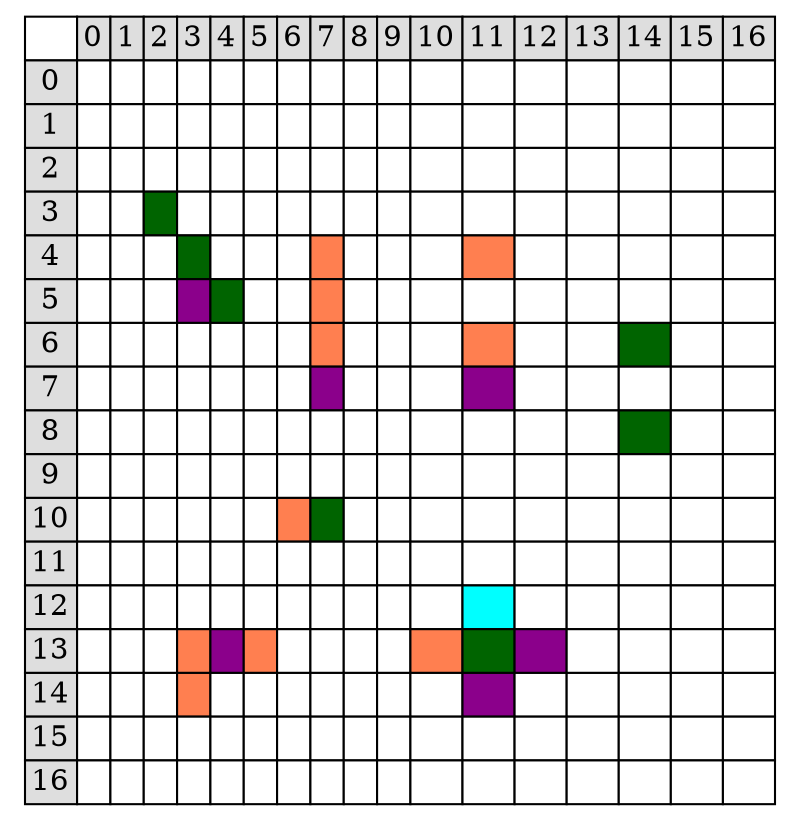 digraph G{
node [shape=plaintext];
rankdir=LR;
Matriz [
label=<<table border='0' cellborder='1' cellspacing='0'> 
<tr>
<td></td>
<td bgcolor="gray87">0</td>
<td bgcolor="gray87">1</td>
<td bgcolor="gray87">2</td>
<td bgcolor="gray87">3</td>
<td bgcolor="gray87">4</td>
<td bgcolor="gray87">5</td>
<td bgcolor="gray87">6</td>
<td bgcolor="gray87">7</td>
<td bgcolor="gray87">8</td>
<td bgcolor="gray87">9</td>
<td bgcolor="gray87">10</td>
<td bgcolor="gray87">11</td>
<td bgcolor="gray87">12</td>
<td bgcolor="gray87">13</td>
<td bgcolor="gray87">14</td>
<td bgcolor="gray87">15</td>
<td bgcolor="gray87">16</td>
</tr>
<tr>
<td bgcolor="gray87">0</td>
<td bgcolor="white"></td>
<td bgcolor="white"></td>
<td bgcolor="white"></td>
<td bgcolor="white"></td>
<td bgcolor="white"></td>
<td bgcolor="white"></td>
<td bgcolor="white"></td>
<td bgcolor="white"></td>
<td bgcolor="white"></td>
<td bgcolor="white"></td>
<td bgcolor="white"></td>
<td bgcolor="white"></td>
<td bgcolor="white"></td>
<td bgcolor="white"></td>
<td bgcolor="white"></td>
<td bgcolor="white"></td>
<td bgcolor="white"></td>
</tr>
<tr>
<td bgcolor="gray87">1</td>
<td bgcolor="white"></td>
<td bgcolor="white"></td>
<td bgcolor="white"></td>
<td bgcolor="white"></td>
<td bgcolor="white"></td>
<td bgcolor="white"></td>
<td bgcolor="white"></td>
<td bgcolor="white"></td>
<td bgcolor="white"></td>
<td bgcolor="white"></td>
<td bgcolor="white"></td>
<td bgcolor="white"></td>
<td bgcolor="white"></td>
<td bgcolor="white"></td>
<td bgcolor="white"></td>
<td bgcolor="white"></td>
<td bgcolor="white"></td>
</tr>
<tr>
<td bgcolor="gray87">2</td>
<td bgcolor="white"></td>
<td bgcolor="white"></td>
<td bgcolor="white"></td>
<td bgcolor="white"></td>
<td bgcolor="white"></td>
<td bgcolor="white"></td>
<td bgcolor="white"></td>
<td bgcolor="white"></td>
<td bgcolor="white"></td>
<td bgcolor="white"></td>
<td bgcolor="white"></td>
<td bgcolor="white"></td>
<td bgcolor="white"></td>
<td bgcolor="white"></td>
<td bgcolor="white"></td>
<td bgcolor="white"></td>
<td bgcolor="white"></td>
</tr>
<tr>
<td bgcolor="gray87">3</td>
<td bgcolor="white"></td>
<td bgcolor="white"></td>
<td bgcolor="#006400"></td>
<td bgcolor="white"></td>
<td bgcolor="white"></td>
<td bgcolor="white"></td>
<td bgcolor="white"></td>
<td bgcolor="white"></td>
<td bgcolor="white"></td>
<td bgcolor="white"></td>
<td bgcolor="white"></td>
<td bgcolor="white"></td>
<td bgcolor="white"></td>
<td bgcolor="white"></td>
<td bgcolor="white"></td>
<td bgcolor="white"></td>
<td bgcolor="white"></td>
</tr>
<tr>
<td bgcolor="gray87">4</td>
<td bgcolor="white"></td>
<td bgcolor="white"></td>
<td bgcolor="white"></td>
<td bgcolor="#006400"></td>
<td bgcolor="white"></td>
<td bgcolor="white"></td>
<td bgcolor="white"></td>
<td bgcolor="#FF7F50"></td>
<td bgcolor="white"></td>
<td bgcolor="white"></td>
<td bgcolor="white"></td>
<td bgcolor="#FF7F50"></td>
<td bgcolor="white"></td>
<td bgcolor="white"></td>
<td bgcolor="white"></td>
<td bgcolor="white"></td>
<td bgcolor="white"></td>
</tr>
<tr>
<td bgcolor="gray87">5</td>
<td bgcolor="white"></td>
<td bgcolor="white"></td>
<td bgcolor="white"></td>
<td bgcolor="#8B008B"></td>
<td bgcolor="#006400"></td>
<td bgcolor="white"></td>
<td bgcolor="white"></td>
<td bgcolor="#FF7F50"></td>
<td bgcolor="white"></td>
<td bgcolor="white"></td>
<td bgcolor="white"></td>
<td bgcolor="white"></td>
<td bgcolor="white"></td>
<td bgcolor="white"></td>
<td bgcolor="white"></td>
<td bgcolor="white"></td>
<td bgcolor="white"></td>
</tr>
<tr>
<td bgcolor="gray87">6</td>
<td bgcolor="white"></td>
<td bgcolor="white"></td>
<td bgcolor="white"></td>
<td bgcolor="white"></td>
<td bgcolor="white"></td>
<td bgcolor="white"></td>
<td bgcolor="white"></td>
<td bgcolor="#FF7F50"></td>
<td bgcolor="white"></td>
<td bgcolor="white"></td>
<td bgcolor="white"></td>
<td bgcolor="#FF7F50"></td>
<td bgcolor="white"></td>
<td bgcolor="white"></td>
<td bgcolor="#006400"></td>
<td bgcolor="white"></td>
<td bgcolor="white"></td>
</tr>
<tr>
<td bgcolor="gray87">7</td>
<td bgcolor="white"></td>
<td bgcolor="white"></td>
<td bgcolor="white"></td>
<td bgcolor="white"></td>
<td bgcolor="white"></td>
<td bgcolor="white"></td>
<td bgcolor="white"></td>
<td bgcolor="#8B008B"></td>
<td bgcolor="white"></td>
<td bgcolor="white"></td>
<td bgcolor="white"></td>
<td bgcolor="#8B008B"></td>
<td bgcolor="white"></td>
<td bgcolor="white"></td>
<td bgcolor="white"></td>
<td bgcolor="white"></td>
<td bgcolor="white"></td>
</tr>
<tr>
<td bgcolor="gray87">8</td>
<td bgcolor="white"></td>
<td bgcolor="white"></td>
<td bgcolor="white"></td>
<td bgcolor="white"></td>
<td bgcolor="white"></td>
<td bgcolor="white"></td>
<td bgcolor="white"></td>
<td bgcolor="white"></td>
<td bgcolor="white"></td>
<td bgcolor="white"></td>
<td bgcolor="white"></td>
<td bgcolor="white"></td>
<td bgcolor="white"></td>
<td bgcolor="white"></td>
<td bgcolor="#006400"></td>
<td bgcolor="white"></td>
<td bgcolor="white"></td>
</tr>
<tr>
<td bgcolor="gray87">9</td>
<td bgcolor="white"></td>
<td bgcolor="white"></td>
<td bgcolor="white"></td>
<td bgcolor="white"></td>
<td bgcolor="white"></td>
<td bgcolor="white"></td>
<td bgcolor="white"></td>
<td bgcolor="white"></td>
<td bgcolor="white"></td>
<td bgcolor="white"></td>
<td bgcolor="white"></td>
<td bgcolor="white"></td>
<td bgcolor="white"></td>
<td bgcolor="white"></td>
<td bgcolor="white"></td>
<td bgcolor="white"></td>
<td bgcolor="white"></td>
</tr>
<tr>
<td bgcolor="gray87">10</td>
<td bgcolor="white"></td>
<td bgcolor="white"></td>
<td bgcolor="white"></td>
<td bgcolor="white"></td>
<td bgcolor="white"></td>
<td bgcolor="white"></td>
<td bgcolor="#FF7F50"></td>
<td bgcolor="#006400"></td>
<td bgcolor="white"></td>
<td bgcolor="white"></td>
<td bgcolor="white"></td>
<td bgcolor="white"></td>
<td bgcolor="white"></td>
<td bgcolor="white"></td>
<td bgcolor="white"></td>
<td bgcolor="white"></td>
<td bgcolor="white"></td>
</tr>
<tr>
<td bgcolor="gray87">11</td>
<td bgcolor="white"></td>
<td bgcolor="white"></td>
<td bgcolor="white"></td>
<td bgcolor="white"></td>
<td bgcolor="white"></td>
<td bgcolor="white"></td>
<td bgcolor="white"></td>
<td bgcolor="white"></td>
<td bgcolor="white"></td>
<td bgcolor="white"></td>
<td bgcolor="white"></td>
<td bgcolor="white"></td>
<td bgcolor="white"></td>
<td bgcolor="white"></td>
<td bgcolor="white"></td>
<td bgcolor="white"></td>
<td bgcolor="white"></td>
</tr>
<tr>
<td bgcolor="gray87">12</td>
<td bgcolor="white"></td>
<td bgcolor="white"></td>
<td bgcolor="white"></td>
<td bgcolor="white"></td>
<td bgcolor="white"></td>
<td bgcolor="white"></td>
<td bgcolor="white"></td>
<td bgcolor="white"></td>
<td bgcolor="white"></td>
<td bgcolor="white"></td>
<td bgcolor="white"></td>
<td bgcolor="#00FFFF"></td>
<td bgcolor="white"></td>
<td bgcolor="white"></td>
<td bgcolor="white"></td>
<td bgcolor="white"></td>
<td bgcolor="white"></td>
</tr>
<tr>
<td bgcolor="gray87">13</td>
<td bgcolor="white"></td>
<td bgcolor="white"></td>
<td bgcolor="white"></td>
<td bgcolor="#FF7F50"></td>
<td bgcolor="#8B008B"></td>
<td bgcolor="#FF7F50"></td>
<td bgcolor="white"></td>
<td bgcolor="white"></td>
<td bgcolor="white"></td>
<td bgcolor="white"></td>
<td bgcolor="#FF7F50"></td>
<td bgcolor="#006400"></td>
<td bgcolor="#8B008B"></td>
<td bgcolor="white"></td>
<td bgcolor="white"></td>
<td bgcolor="white"></td>
<td bgcolor="white"></td>
</tr>
<tr>
<td bgcolor="gray87">14</td>
<td bgcolor="white"></td>
<td bgcolor="white"></td>
<td bgcolor="white"></td>
<td bgcolor="#FF7F50"></td>
<td bgcolor="white"></td>
<td bgcolor="white"></td>
<td bgcolor="white"></td>
<td bgcolor="white"></td>
<td bgcolor="white"></td>
<td bgcolor="white"></td>
<td bgcolor="white"></td>
<td bgcolor="#8B008B"></td>
<td bgcolor="white"></td>
<td bgcolor="white"></td>
<td bgcolor="white"></td>
<td bgcolor="white"></td>
<td bgcolor="white"></td>
</tr>
<tr>
<td bgcolor="gray87">15</td>
<td bgcolor="white"></td>
<td bgcolor="white"></td>
<td bgcolor="white"></td>
<td bgcolor="white"></td>
<td bgcolor="white"></td>
<td bgcolor="white"></td>
<td bgcolor="white"></td>
<td bgcolor="white"></td>
<td bgcolor="white"></td>
<td bgcolor="white"></td>
<td bgcolor="white"></td>
<td bgcolor="white"></td>
<td bgcolor="white"></td>
<td bgcolor="white"></td>
<td bgcolor="white"></td>
<td bgcolor="white"></td>
<td bgcolor="white"></td>
</tr>
<tr>
<td bgcolor="gray87">16</td>
<td bgcolor="white"></td>
<td bgcolor="white"></td>
<td bgcolor="white"></td>
<td bgcolor="white"></td>
<td bgcolor="white"></td>
<td bgcolor="white"></td>
<td bgcolor="white"></td>
<td bgcolor="white"></td>
<td bgcolor="white"></td>
<td bgcolor="white"></td>
<td bgcolor="white"></td>
<td bgcolor="white"></td>
<td bgcolor="white"></td>
<td bgcolor="white"></td>
<td bgcolor="white"></td>
<td bgcolor="white"></td>
<td bgcolor="white"></td>
</tr>
</table>>];
}